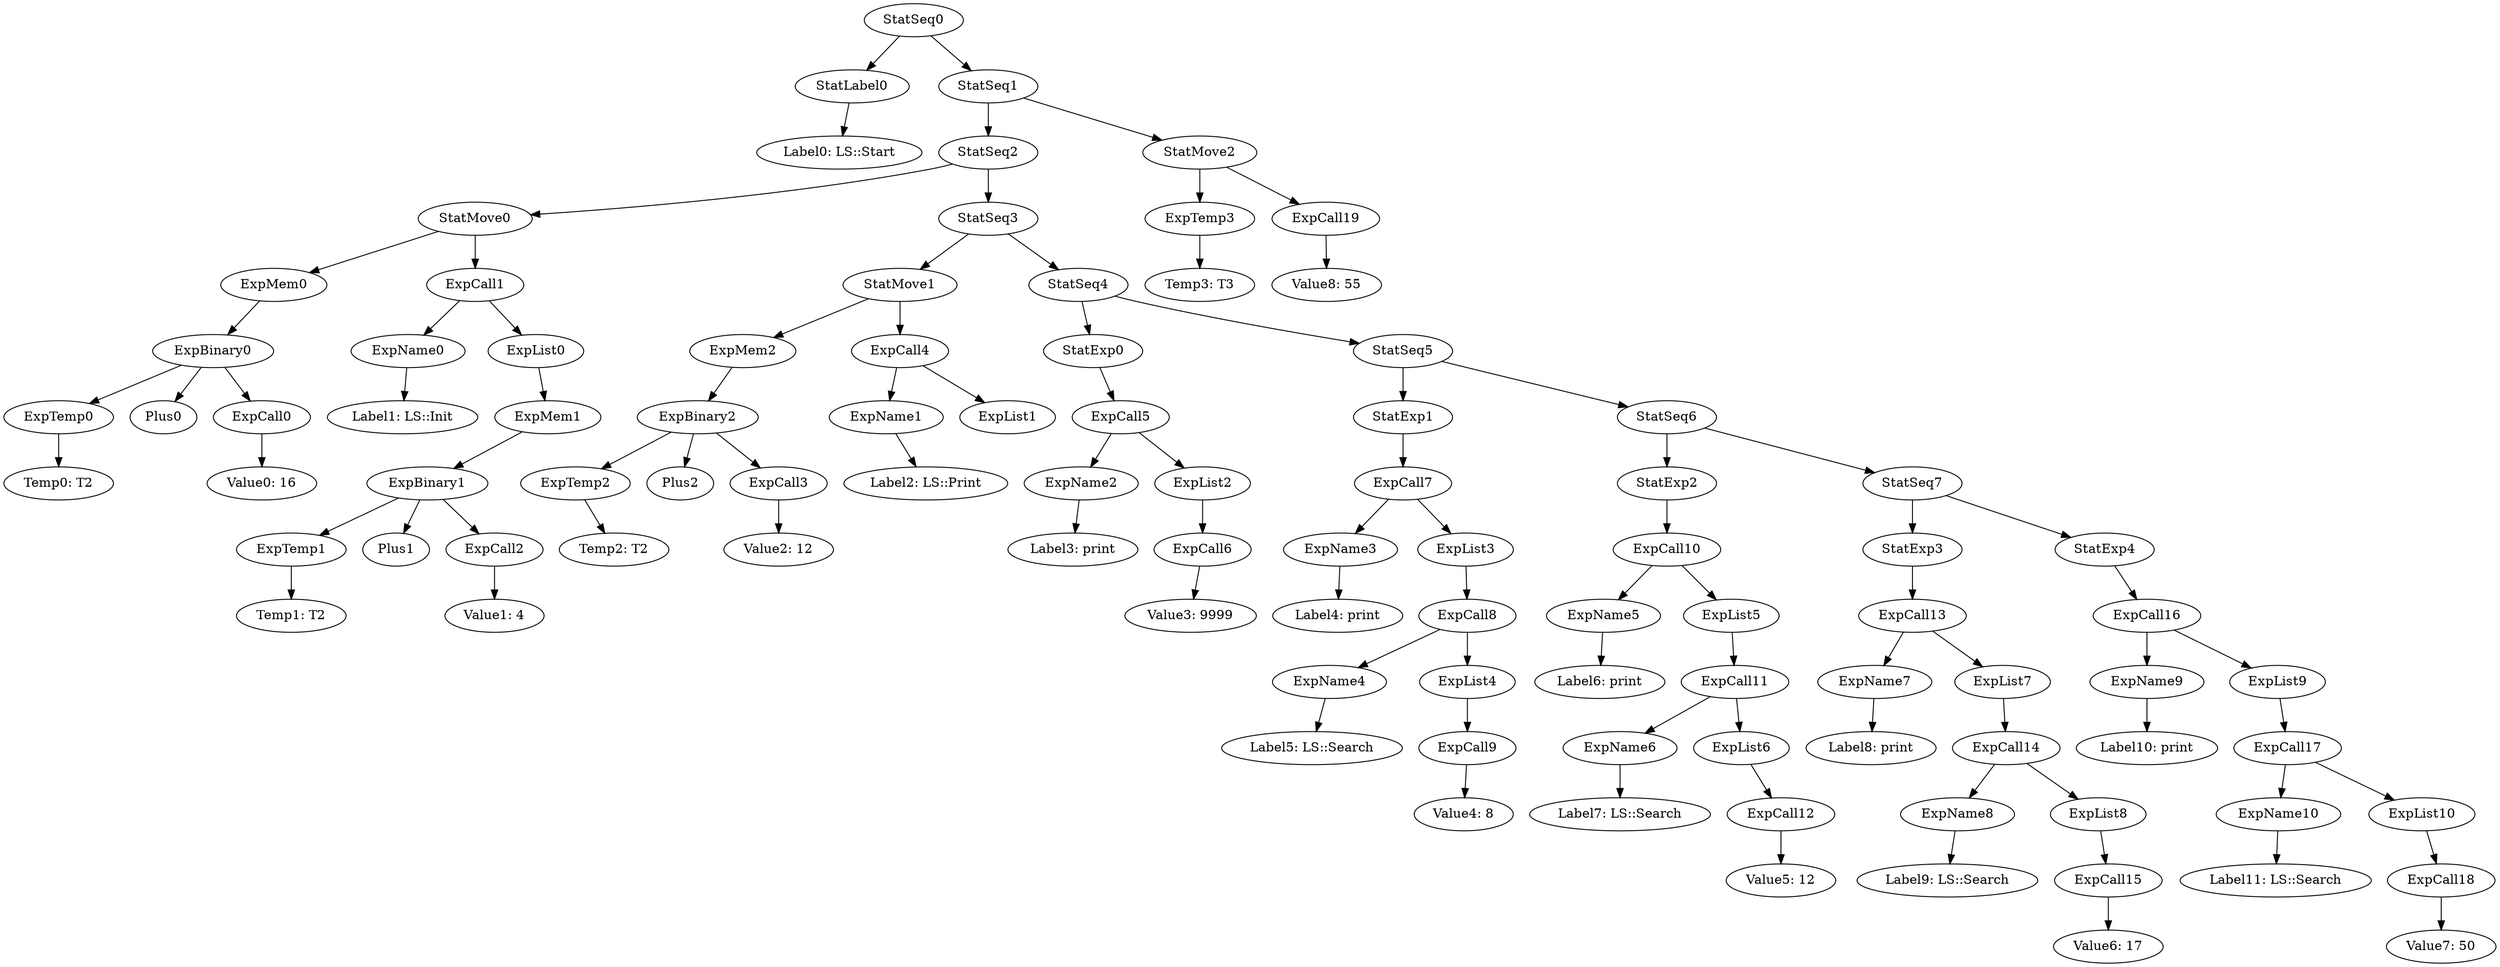 digraph {
	ordering = out;
	ExpCall19 -> "Value8: 55";
	StatMove2 -> ExpTemp3;
	StatMove2 -> ExpCall19;
	ExpTemp3 -> "Temp3: T3";
	StatSeq1 -> StatSeq2;
	StatSeq1 -> StatMove2;
	StatExp4 -> ExpCall16;
	ExpList10 -> ExpCall18;
	ExpCall17 -> ExpName10;
	ExpCall17 -> ExpList10;
	ExpName10 -> "Label11: LS::Search";
	ExpCall16 -> ExpName9;
	ExpCall16 -> ExpList9;
	ExpName9 -> "Label10: print";
	StatExp3 -> ExpCall13;
	ExpList7 -> ExpCall14;
	ExpList8 -> ExpCall15;
	ExpCall14 -> ExpName8;
	ExpCall14 -> ExpList8;
	ExpCall13 -> ExpName7;
	ExpCall13 -> ExpList7;
	StatSeq6 -> StatExp2;
	StatSeq6 -> StatSeq7;
	ExpName7 -> "Label8: print";
	ExpCall4 -> ExpName1;
	ExpCall4 -> ExpList1;
	ExpCall5 -> ExpName2;
	ExpCall5 -> ExpList2;
	ExpName1 -> "Label2: LS::Print";
	StatMove1 -> ExpMem2;
	StatMove1 -> ExpCall4;
	StatSeq5 -> StatExp1;
	StatSeq5 -> StatSeq6;
	ExpTemp2 -> "Temp2: T2";
	StatSeq2 -> StatMove0;
	StatSeq2 -> StatSeq3;
	ExpMem1 -> ExpBinary1;
	ExpCall7 -> ExpName3;
	ExpCall7 -> ExpList3;
	ExpName4 -> "Label5: LS::Search";
	ExpCall2 -> "Value1: 4";
	StatExp1 -> ExpCall7;
	StatMove0 -> ExpMem0;
	StatMove0 -> ExpCall1;
	ExpList0 -> ExpMem1;
	ExpCall1 -> ExpName0;
	ExpCall1 -> ExpList0;
	ExpMem2 -> ExpBinary2;
	ExpCall0 -> "Value0: 16";
	StatSeq4 -> StatExp0;
	StatSeq4 -> StatSeq5;
	ExpTemp0 -> "Temp0: T2";
	StatExp0 -> ExpCall5;
	StatSeq0 -> StatLabel0;
	StatSeq0 -> StatSeq1;
	ExpTemp1 -> "Temp1: T2";
	StatSeq7 -> StatExp3;
	StatSeq7 -> StatExp4;
	ExpName2 -> "Label3: print";
	StatLabel0 -> "Label0: LS::Start";
	ExpBinary2 -> ExpTemp2;
	ExpBinary2 -> Plus2;
	ExpBinary2 -> ExpCall3;
	ExpCall3 -> "Value2: 12";
	ExpBinary1 -> ExpTemp1;
	ExpBinary1 -> Plus1;
	ExpBinary1 -> ExpCall2;
	ExpCall8 -> ExpName4;
	ExpCall8 -> ExpList4;
	ExpCall18 -> "Value7: 50";
	ExpMem0 -> ExpBinary0;
	ExpName5 -> "Label6: print";
	ExpName0 -> "Label1: LS::Init";
	StatSeq3 -> StatMove1;
	StatSeq3 -> StatSeq4;
	ExpCall6 -> "Value3: 9999";
	ExpCall15 -> "Value6: 17";
	ExpList2 -> ExpCall6;
	ExpList9 -> ExpCall17;
	ExpName8 -> "Label9: LS::Search";
	ExpName3 -> "Label4: print";
	StatExp2 -> ExpCall10;
	ExpBinary0 -> ExpTemp0;
	ExpBinary0 -> Plus0;
	ExpBinary0 -> ExpCall0;
	ExpList4 -> ExpCall9;
	ExpList3 -> ExpCall8;
	ExpCall10 -> ExpName5;
	ExpCall10 -> ExpList5;
	ExpName6 -> "Label7: LS::Search";
	ExpCall11 -> ExpName6;
	ExpCall11 -> ExpList6;
	ExpCall12 -> "Value5: 12";
	ExpList6 -> ExpCall12;
	ExpCall9 -> "Value4: 8";
	ExpList5 -> ExpCall11;
}

